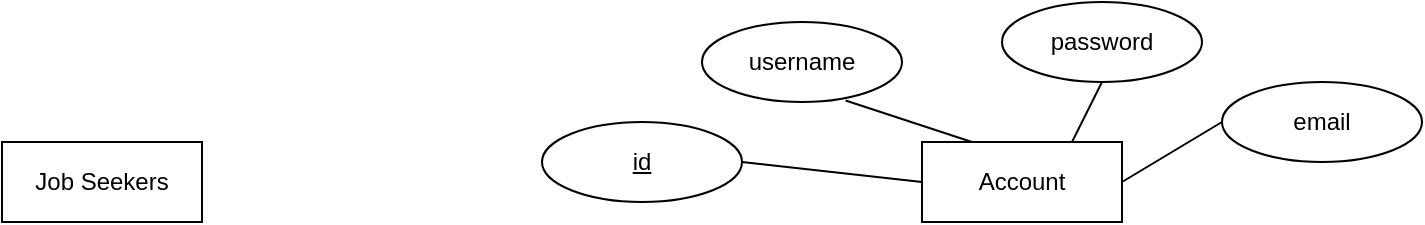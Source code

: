 <mxfile version="22.0.8" type="device">
  <diagram name="Page-1" id="xSczwSZruR7x29vF_YXG">
    <mxGraphModel dx="1235" dy="675" grid="1" gridSize="10" guides="1" tooltips="1" connect="1" arrows="1" fold="1" page="1" pageScale="1" pageWidth="3300" pageHeight="4681" math="0" shadow="0">
      <root>
        <mxCell id="0" />
        <mxCell id="1" parent="0" />
        <mxCell id="H_6RUFQsW8vP9-qgdKDj-1" value="Account" style="whiteSpace=wrap;html=1;align=center;" vertex="1" parent="1">
          <mxGeometry x="1490" y="1210" width="100" height="40" as="geometry" />
        </mxCell>
        <mxCell id="H_6RUFQsW8vP9-qgdKDj-2" value="username" style="ellipse;whiteSpace=wrap;html=1;align=center;" vertex="1" parent="1">
          <mxGeometry x="1380" y="1150" width="100" height="40" as="geometry" />
        </mxCell>
        <mxCell id="H_6RUFQsW8vP9-qgdKDj-3" value="id" style="ellipse;whiteSpace=wrap;html=1;align=center;fontStyle=4;" vertex="1" parent="1">
          <mxGeometry x="1300" y="1200" width="100" height="40" as="geometry" />
        </mxCell>
        <mxCell id="H_6RUFQsW8vP9-qgdKDj-4" value="password" style="ellipse;whiteSpace=wrap;html=1;align=center;" vertex="1" parent="1">
          <mxGeometry x="1530" y="1140" width="100" height="40" as="geometry" />
        </mxCell>
        <mxCell id="H_6RUFQsW8vP9-qgdKDj-5" value="email" style="ellipse;whiteSpace=wrap;html=1;align=center;" vertex="1" parent="1">
          <mxGeometry x="1640" y="1180" width="100" height="40" as="geometry" />
        </mxCell>
        <mxCell id="H_6RUFQsW8vP9-qgdKDj-6" value="" style="endArrow=none;html=1;rounded=0;entryX=0;entryY=0.5;entryDx=0;entryDy=0;exitX=1;exitY=0.5;exitDx=0;exitDy=0;" edge="1" parent="1" source="H_6RUFQsW8vP9-qgdKDj-1" target="H_6RUFQsW8vP9-qgdKDj-5">
          <mxGeometry relative="1" as="geometry">
            <mxPoint x="1460" y="1230" as="sourcePoint" />
            <mxPoint x="1620" y="1230" as="targetPoint" />
          </mxGeometry>
        </mxCell>
        <mxCell id="H_6RUFQsW8vP9-qgdKDj-7" value="" style="endArrow=none;html=1;rounded=0;entryX=0.75;entryY=0;entryDx=0;entryDy=0;exitX=0.5;exitY=1;exitDx=0;exitDy=0;" edge="1" parent="1" source="H_6RUFQsW8vP9-qgdKDj-4" target="H_6RUFQsW8vP9-qgdKDj-1">
          <mxGeometry relative="1" as="geometry">
            <mxPoint x="1460" y="1230" as="sourcePoint" />
            <mxPoint x="1620" y="1230" as="targetPoint" />
          </mxGeometry>
        </mxCell>
        <mxCell id="H_6RUFQsW8vP9-qgdKDj-9" value="" style="endArrow=none;html=1;rounded=0;exitX=0.718;exitY=0.981;exitDx=0;exitDy=0;exitPerimeter=0;entryX=0.25;entryY=0;entryDx=0;entryDy=0;" edge="1" parent="1" source="H_6RUFQsW8vP9-qgdKDj-2" target="H_6RUFQsW8vP9-qgdKDj-1">
          <mxGeometry relative="1" as="geometry">
            <mxPoint x="1460" y="1230" as="sourcePoint" />
            <mxPoint x="1620" y="1230" as="targetPoint" />
          </mxGeometry>
        </mxCell>
        <mxCell id="H_6RUFQsW8vP9-qgdKDj-10" value="" style="endArrow=none;html=1;rounded=0;exitX=1;exitY=0.5;exitDx=0;exitDy=0;entryX=0;entryY=0.5;entryDx=0;entryDy=0;" edge="1" parent="1" source="H_6RUFQsW8vP9-qgdKDj-3" target="H_6RUFQsW8vP9-qgdKDj-1">
          <mxGeometry relative="1" as="geometry">
            <mxPoint x="1460" y="1230" as="sourcePoint" />
            <mxPoint x="1620" y="1230" as="targetPoint" />
          </mxGeometry>
        </mxCell>
        <mxCell id="H_6RUFQsW8vP9-qgdKDj-11" value="Job Seekers" style="whiteSpace=wrap;html=1;align=center;" vertex="1" parent="1">
          <mxGeometry x="1030" y="1210" width="100" height="40" as="geometry" />
        </mxCell>
      </root>
    </mxGraphModel>
  </diagram>
</mxfile>
